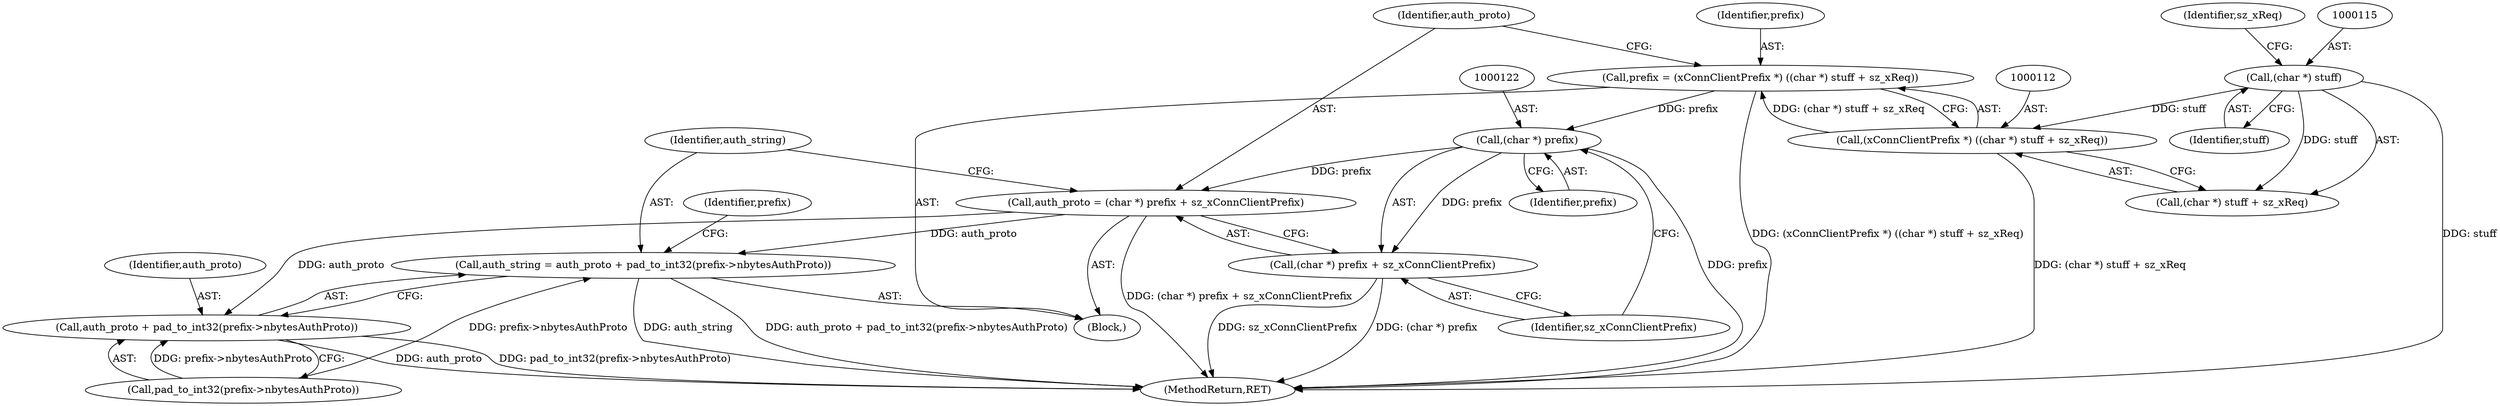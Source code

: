 digraph "0_xserver_b747da5e25be944337a9cd1415506fc06b70aa81@pointer" {
"1000109" [label="(Call,prefix = (xConnClientPrefix *) ((char *) stuff + sz_xReq))"];
"1000111" [label="(Call,(xConnClientPrefix *) ((char *) stuff + sz_xReq))"];
"1000114" [label="(Call,(char *) stuff)"];
"1000121" [label="(Call,(char *) prefix)"];
"1000118" [label="(Call,auth_proto = (char *) prefix + sz_xConnClientPrefix)"];
"1000125" [label="(Call,auth_string = auth_proto + pad_to_int32(prefix->nbytesAuthProto))"];
"1000127" [label="(Call,auth_proto + pad_to_int32(prefix->nbytesAuthProto))"];
"1000120" [label="(Call,(char *) prefix + sz_xConnClientPrefix)"];
"1000120" [label="(Call,(char *) prefix + sz_xConnClientPrefix)"];
"1000137" [label="(Identifier,prefix)"];
"1000109" [label="(Call,prefix = (xConnClientPrefix *) ((char *) stuff + sz_xReq))"];
"1000124" [label="(Identifier,sz_xConnClientPrefix)"];
"1000102" [label="(Block,)"];
"1000121" [label="(Call,(char *) prefix)"];
"1000126" [label="(Identifier,auth_string)"];
"1000153" [label="(MethodReturn,RET)"];
"1000129" [label="(Call,pad_to_int32(prefix->nbytesAuthProto))"];
"1000127" [label="(Call,auth_proto + pad_to_int32(prefix->nbytesAuthProto))"];
"1000118" [label="(Call,auth_proto = (char *) prefix + sz_xConnClientPrefix)"];
"1000119" [label="(Identifier,auth_proto)"];
"1000125" [label="(Call,auth_string = auth_proto + pad_to_int32(prefix->nbytesAuthProto))"];
"1000114" [label="(Call,(char *) stuff)"];
"1000123" [label="(Identifier,prefix)"];
"1000116" [label="(Identifier,stuff)"];
"1000128" [label="(Identifier,auth_proto)"];
"1000111" [label="(Call,(xConnClientPrefix *) ((char *) stuff + sz_xReq))"];
"1000113" [label="(Call,(char *) stuff + sz_xReq)"];
"1000117" [label="(Identifier,sz_xReq)"];
"1000110" [label="(Identifier,prefix)"];
"1000109" -> "1000102"  [label="AST: "];
"1000109" -> "1000111"  [label="CFG: "];
"1000110" -> "1000109"  [label="AST: "];
"1000111" -> "1000109"  [label="AST: "];
"1000119" -> "1000109"  [label="CFG: "];
"1000109" -> "1000153"  [label="DDG: (xConnClientPrefix *) ((char *) stuff + sz_xReq)"];
"1000111" -> "1000109"  [label="DDG: (char *) stuff + sz_xReq"];
"1000109" -> "1000121"  [label="DDG: prefix"];
"1000111" -> "1000113"  [label="CFG: "];
"1000112" -> "1000111"  [label="AST: "];
"1000113" -> "1000111"  [label="AST: "];
"1000111" -> "1000153"  [label="DDG: (char *) stuff + sz_xReq"];
"1000114" -> "1000111"  [label="DDG: stuff"];
"1000114" -> "1000113"  [label="AST: "];
"1000114" -> "1000116"  [label="CFG: "];
"1000115" -> "1000114"  [label="AST: "];
"1000116" -> "1000114"  [label="AST: "];
"1000117" -> "1000114"  [label="CFG: "];
"1000114" -> "1000153"  [label="DDG: stuff"];
"1000114" -> "1000113"  [label="DDG: stuff"];
"1000121" -> "1000120"  [label="AST: "];
"1000121" -> "1000123"  [label="CFG: "];
"1000122" -> "1000121"  [label="AST: "];
"1000123" -> "1000121"  [label="AST: "];
"1000124" -> "1000121"  [label="CFG: "];
"1000121" -> "1000153"  [label="DDG: prefix"];
"1000121" -> "1000118"  [label="DDG: prefix"];
"1000121" -> "1000120"  [label="DDG: prefix"];
"1000118" -> "1000102"  [label="AST: "];
"1000118" -> "1000120"  [label="CFG: "];
"1000119" -> "1000118"  [label="AST: "];
"1000120" -> "1000118"  [label="AST: "];
"1000126" -> "1000118"  [label="CFG: "];
"1000118" -> "1000153"  [label="DDG: (char *) prefix + sz_xConnClientPrefix"];
"1000118" -> "1000125"  [label="DDG: auth_proto"];
"1000118" -> "1000127"  [label="DDG: auth_proto"];
"1000125" -> "1000102"  [label="AST: "];
"1000125" -> "1000127"  [label="CFG: "];
"1000126" -> "1000125"  [label="AST: "];
"1000127" -> "1000125"  [label="AST: "];
"1000137" -> "1000125"  [label="CFG: "];
"1000125" -> "1000153"  [label="DDG: auth_proto + pad_to_int32(prefix->nbytesAuthProto)"];
"1000125" -> "1000153"  [label="DDG: auth_string"];
"1000129" -> "1000125"  [label="DDG: prefix->nbytesAuthProto"];
"1000127" -> "1000129"  [label="CFG: "];
"1000128" -> "1000127"  [label="AST: "];
"1000129" -> "1000127"  [label="AST: "];
"1000127" -> "1000153"  [label="DDG: auth_proto"];
"1000127" -> "1000153"  [label="DDG: pad_to_int32(prefix->nbytesAuthProto)"];
"1000129" -> "1000127"  [label="DDG: prefix->nbytesAuthProto"];
"1000120" -> "1000124"  [label="CFG: "];
"1000124" -> "1000120"  [label="AST: "];
"1000120" -> "1000153"  [label="DDG: (char *) prefix"];
"1000120" -> "1000153"  [label="DDG: sz_xConnClientPrefix"];
}
